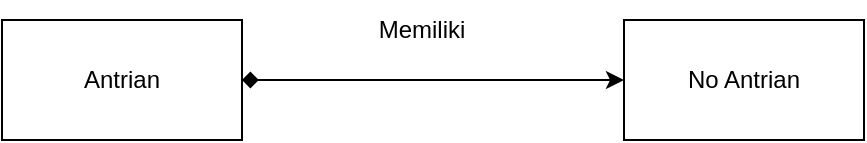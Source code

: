 <mxfile version="27.1.0">
  <diagram name="Halaman-1" id="IS574QbqHHKVIMUb0YFn">
    <mxGraphModel dx="872" dy="465" grid="1" gridSize="10" guides="1" tooltips="1" connect="1" arrows="1" fold="1" page="1" pageScale="1" pageWidth="827" pageHeight="1169" math="0" shadow="0">
      <root>
        <mxCell id="0" />
        <mxCell id="1" parent="0" />
        <mxCell id="xujzOjSh_R08RZ1_PcZn-8" value="Antrian" style="rounded=0;whiteSpace=wrap;html=1;" parent="1" vertex="1">
          <mxGeometry x="310" y="220" width="120" height="60" as="geometry" />
        </mxCell>
        <mxCell id="xujzOjSh_R08RZ1_PcZn-9" value="No Antrian" style="rounded=0;whiteSpace=wrap;html=1;" parent="1" vertex="1">
          <mxGeometry x="621" y="220" width="120" height="60" as="geometry" />
        </mxCell>
        <mxCell id="xujzOjSh_R08RZ1_PcZn-10" value="" style="endArrow=classic;html=1;rounded=0;exitX=1;exitY=0.5;exitDx=0;exitDy=0;startArrow=diamond;startFill=1;" parent="1" source="xujzOjSh_R08RZ1_PcZn-8" target="xujzOjSh_R08RZ1_PcZn-9" edge="1">
          <mxGeometry width="50" height="50" relative="1" as="geometry">
            <mxPoint x="390" y="270" as="sourcePoint" />
            <mxPoint x="440" y="220" as="targetPoint" />
          </mxGeometry>
        </mxCell>
        <mxCell id="xujzOjSh_R08RZ1_PcZn-13" value="Memiliki" style="text;html=1;align=center;verticalAlign=middle;whiteSpace=wrap;rounded=0;" parent="1" vertex="1">
          <mxGeometry x="490" y="210" width="60" height="30" as="geometry" />
        </mxCell>
      </root>
    </mxGraphModel>
  </diagram>
</mxfile>
